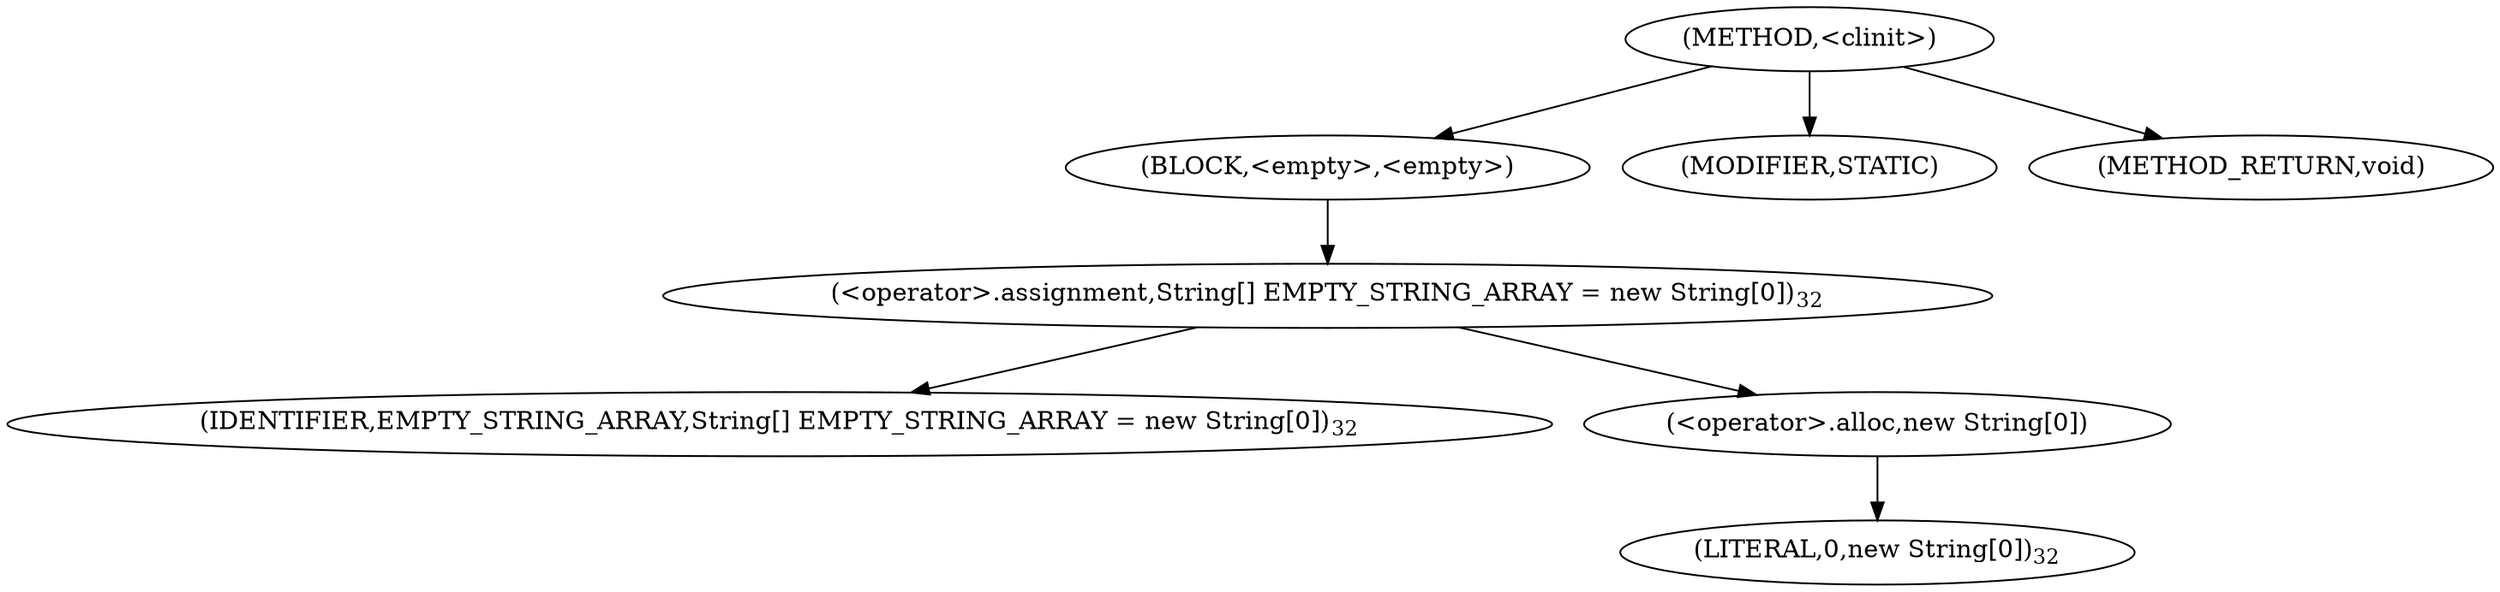 digraph "&lt;clinit&gt;" {  
"106" [label = <(METHOD,&lt;clinit&gt;)> ]
"107" [label = <(BLOCK,&lt;empty&gt;,&lt;empty&gt;)> ]
"108" [label = <(&lt;operator&gt;.assignment,String[] EMPTY_STRING_ARRAY = new String[0])<SUB>32</SUB>> ]
"109" [label = <(IDENTIFIER,EMPTY_STRING_ARRAY,String[] EMPTY_STRING_ARRAY = new String[0])<SUB>32</SUB>> ]
"110" [label = <(&lt;operator&gt;.alloc,new String[0])> ]
"111" [label = <(LITERAL,0,new String[0])<SUB>32</SUB>> ]
"112" [label = <(MODIFIER,STATIC)> ]
"113" [label = <(METHOD_RETURN,void)> ]
  "106" -> "107" 
  "106" -> "112" 
  "106" -> "113" 
  "107" -> "108" 
  "108" -> "109" 
  "108" -> "110" 
  "110" -> "111" 
}
